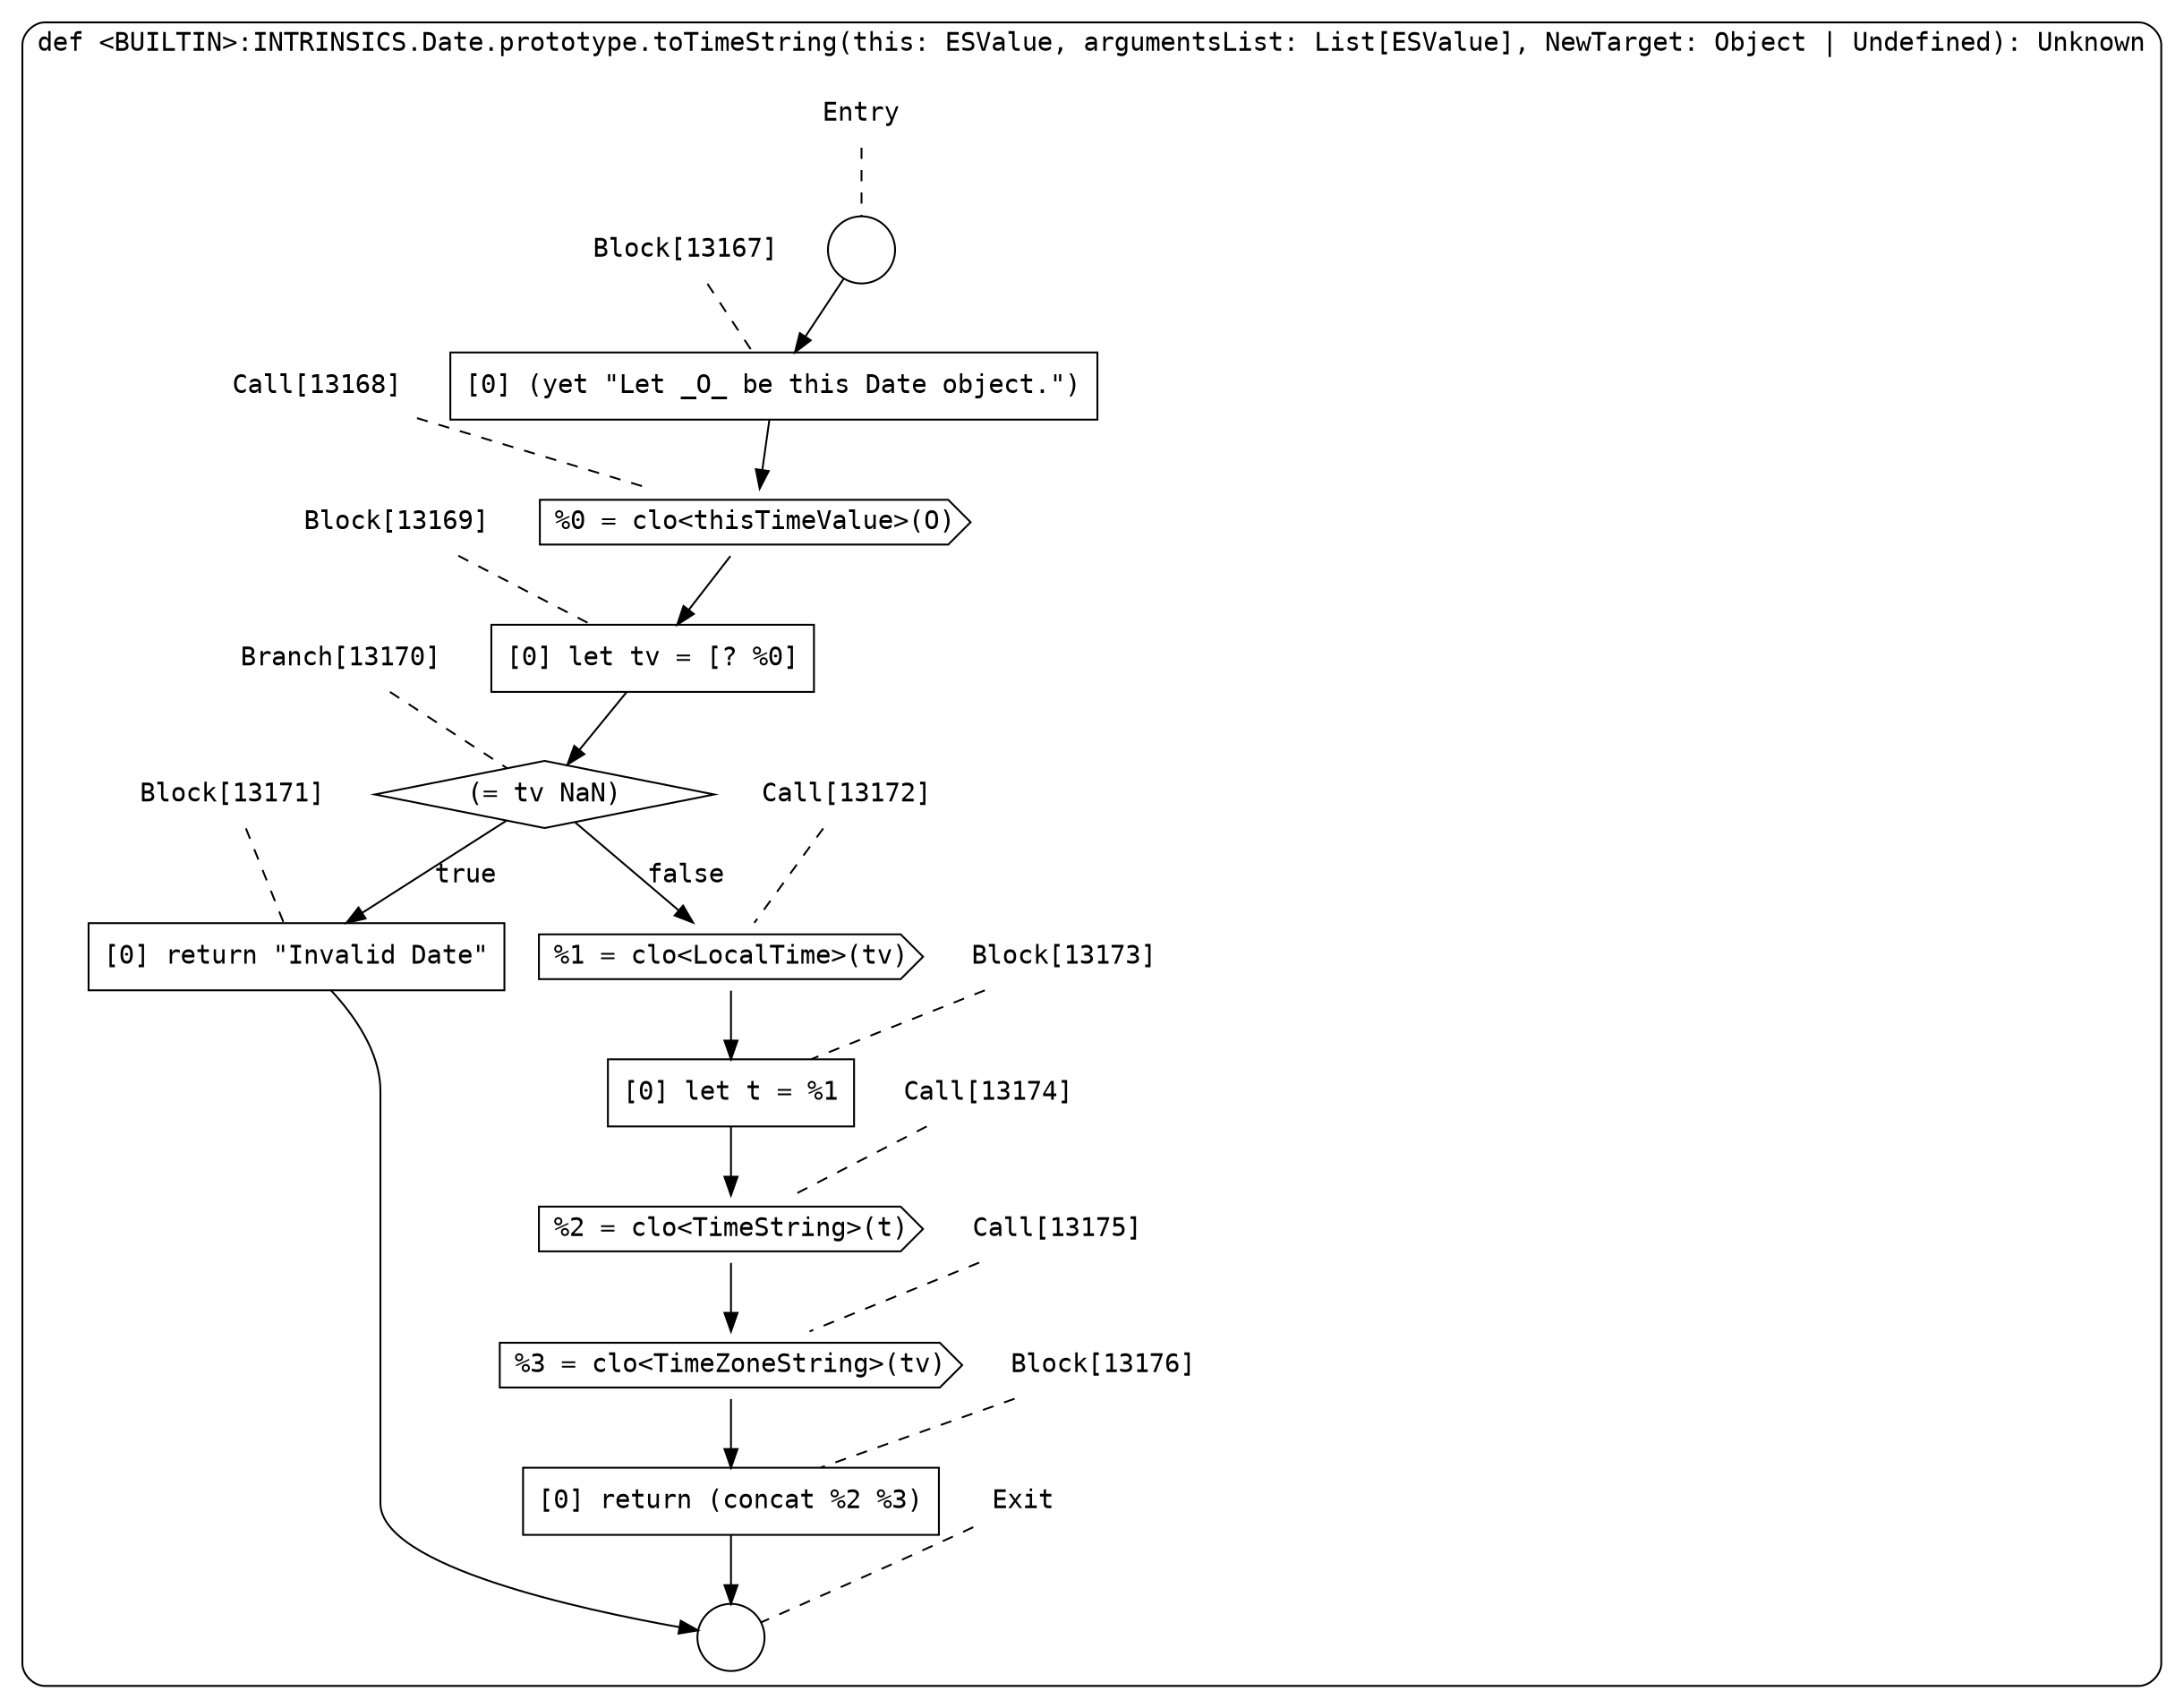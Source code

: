 digraph {
  graph [fontname = "Consolas"]
  node [fontname = "Consolas"]
  edge [fontname = "Consolas"]
  subgraph cluster2159 {
    label = "def <BUILTIN>:INTRINSICS.Date.prototype.toTimeString(this: ESValue, argumentsList: List[ESValue], NewTarget: Object | Undefined): Unknown"
    style = rounded
    cluster2159_entry_name [shape=none, label=<<font color="black">Entry</font>>]
    cluster2159_entry_name -> cluster2159_entry [arrowhead=none, color="black", style=dashed]
    cluster2159_entry [shape=circle label=" " color="black" fillcolor="white" style=filled]
    cluster2159_entry -> node13167 [color="black"]
    cluster2159_exit_name [shape=none, label=<<font color="black">Exit</font>>]
    cluster2159_exit_name -> cluster2159_exit [arrowhead=none, color="black", style=dashed]
    cluster2159_exit [shape=circle label=" " color="black" fillcolor="white" style=filled]
    node13167_name [shape=none, label=<<font color="black">Block[13167]</font>>]
    node13167_name -> node13167 [arrowhead=none, color="black", style=dashed]
    node13167 [shape=box, label=<<font color="black">[0] (yet &quot;Let _O_ be this Date object.&quot;)<BR ALIGN="LEFT"/></font>> color="black" fillcolor="white", style=filled]
    node13167 -> node13168 [color="black"]
    node13168_name [shape=none, label=<<font color="black">Call[13168]</font>>]
    node13168_name -> node13168 [arrowhead=none, color="black", style=dashed]
    node13168 [shape=cds, label=<<font color="black">%0 = clo&lt;thisTimeValue&gt;(O)</font>> color="black" fillcolor="white", style=filled]
    node13168 -> node13169 [color="black"]
    node13169_name [shape=none, label=<<font color="black">Block[13169]</font>>]
    node13169_name -> node13169 [arrowhead=none, color="black", style=dashed]
    node13169 [shape=box, label=<<font color="black">[0] let tv = [? %0]<BR ALIGN="LEFT"/></font>> color="black" fillcolor="white", style=filled]
    node13169 -> node13170 [color="black"]
    node13170_name [shape=none, label=<<font color="black">Branch[13170]</font>>]
    node13170_name -> node13170 [arrowhead=none, color="black", style=dashed]
    node13170 [shape=diamond, label=<<font color="black">(= tv NaN)</font>> color="black" fillcolor="white", style=filled]
    node13170 -> node13171 [label=<<font color="black">true</font>> color="black"]
    node13170 -> node13172 [label=<<font color="black">false</font>> color="black"]
    node13171_name [shape=none, label=<<font color="black">Block[13171]</font>>]
    node13171_name -> node13171 [arrowhead=none, color="black", style=dashed]
    node13171 [shape=box, label=<<font color="black">[0] return &quot;Invalid Date&quot;<BR ALIGN="LEFT"/></font>> color="black" fillcolor="white", style=filled]
    node13171 -> cluster2159_exit [color="black"]
    node13172_name [shape=none, label=<<font color="black">Call[13172]</font>>]
    node13172_name -> node13172 [arrowhead=none, color="black", style=dashed]
    node13172 [shape=cds, label=<<font color="black">%1 = clo&lt;LocalTime&gt;(tv)</font>> color="black" fillcolor="white", style=filled]
    node13172 -> node13173 [color="black"]
    node13173_name [shape=none, label=<<font color="black">Block[13173]</font>>]
    node13173_name -> node13173 [arrowhead=none, color="black", style=dashed]
    node13173 [shape=box, label=<<font color="black">[0] let t = %1<BR ALIGN="LEFT"/></font>> color="black" fillcolor="white", style=filled]
    node13173 -> node13174 [color="black"]
    node13174_name [shape=none, label=<<font color="black">Call[13174]</font>>]
    node13174_name -> node13174 [arrowhead=none, color="black", style=dashed]
    node13174 [shape=cds, label=<<font color="black">%2 = clo&lt;TimeString&gt;(t)</font>> color="black" fillcolor="white", style=filled]
    node13174 -> node13175 [color="black"]
    node13175_name [shape=none, label=<<font color="black">Call[13175]</font>>]
    node13175_name -> node13175 [arrowhead=none, color="black", style=dashed]
    node13175 [shape=cds, label=<<font color="black">%3 = clo&lt;TimeZoneString&gt;(tv)</font>> color="black" fillcolor="white", style=filled]
    node13175 -> node13176 [color="black"]
    node13176_name [shape=none, label=<<font color="black">Block[13176]</font>>]
    node13176_name -> node13176 [arrowhead=none, color="black", style=dashed]
    node13176 [shape=box, label=<<font color="black">[0] return (concat %2 %3)<BR ALIGN="LEFT"/></font>> color="black" fillcolor="white", style=filled]
    node13176 -> cluster2159_exit [color="black"]
  }
}